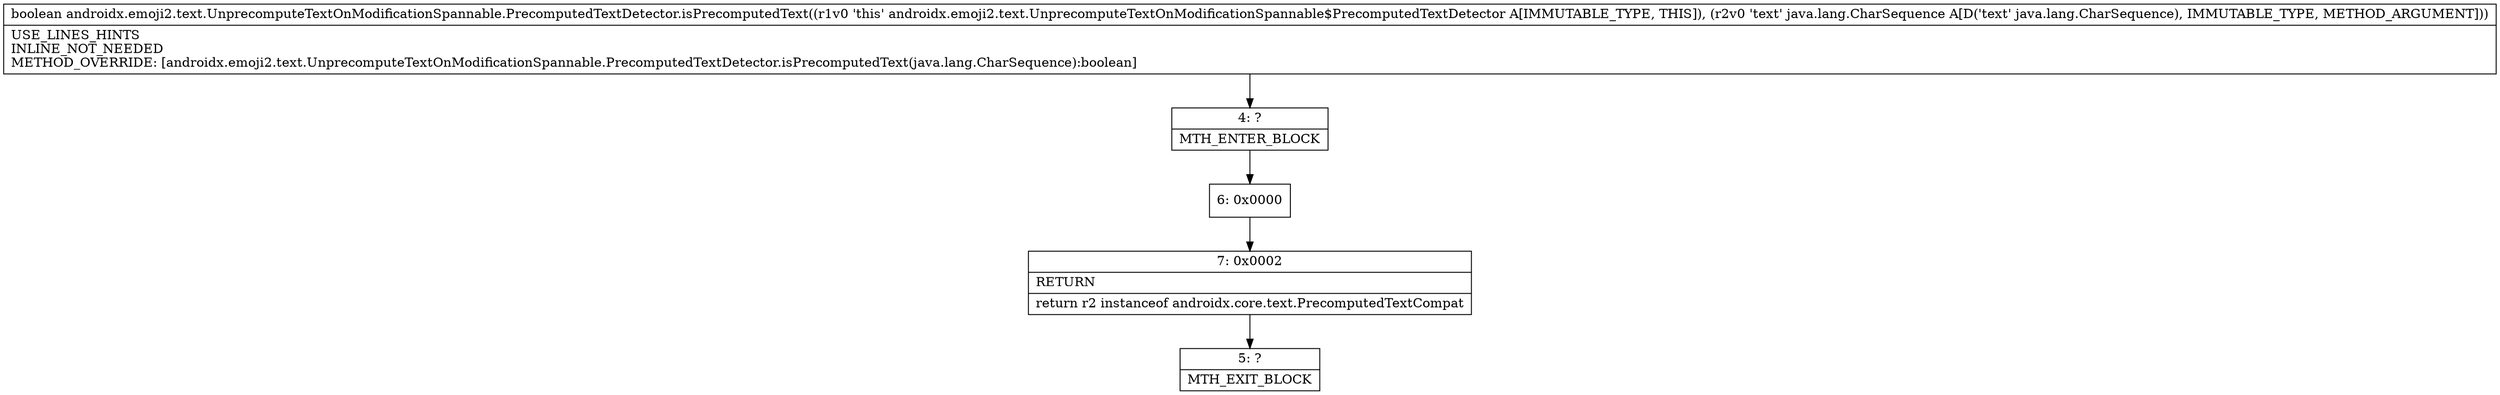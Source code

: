 digraph "CFG forandroidx.emoji2.text.UnprecomputeTextOnModificationSpannable.PrecomputedTextDetector.isPrecomputedText(Ljava\/lang\/CharSequence;)Z" {
Node_4 [shape=record,label="{4\:\ ?|MTH_ENTER_BLOCK\l}"];
Node_6 [shape=record,label="{6\:\ 0x0000}"];
Node_7 [shape=record,label="{7\:\ 0x0002|RETURN\l|return r2 instanceof androidx.core.text.PrecomputedTextCompat\l}"];
Node_5 [shape=record,label="{5\:\ ?|MTH_EXIT_BLOCK\l}"];
MethodNode[shape=record,label="{boolean androidx.emoji2.text.UnprecomputeTextOnModificationSpannable.PrecomputedTextDetector.isPrecomputedText((r1v0 'this' androidx.emoji2.text.UnprecomputeTextOnModificationSpannable$PrecomputedTextDetector A[IMMUTABLE_TYPE, THIS]), (r2v0 'text' java.lang.CharSequence A[D('text' java.lang.CharSequence), IMMUTABLE_TYPE, METHOD_ARGUMENT]))  | USE_LINES_HINTS\lINLINE_NOT_NEEDED\lMETHOD_OVERRIDE: [androidx.emoji2.text.UnprecomputeTextOnModificationSpannable.PrecomputedTextDetector.isPrecomputedText(java.lang.CharSequence):boolean]\l}"];
MethodNode -> Node_4;Node_4 -> Node_6;
Node_6 -> Node_7;
Node_7 -> Node_5;
}

